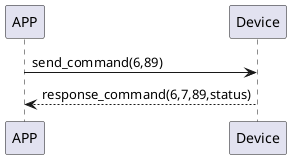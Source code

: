 @startuml
APP -> Device: send_command(6,89)
Device --> APP: response_command(6,7,89,status)
@enduml

